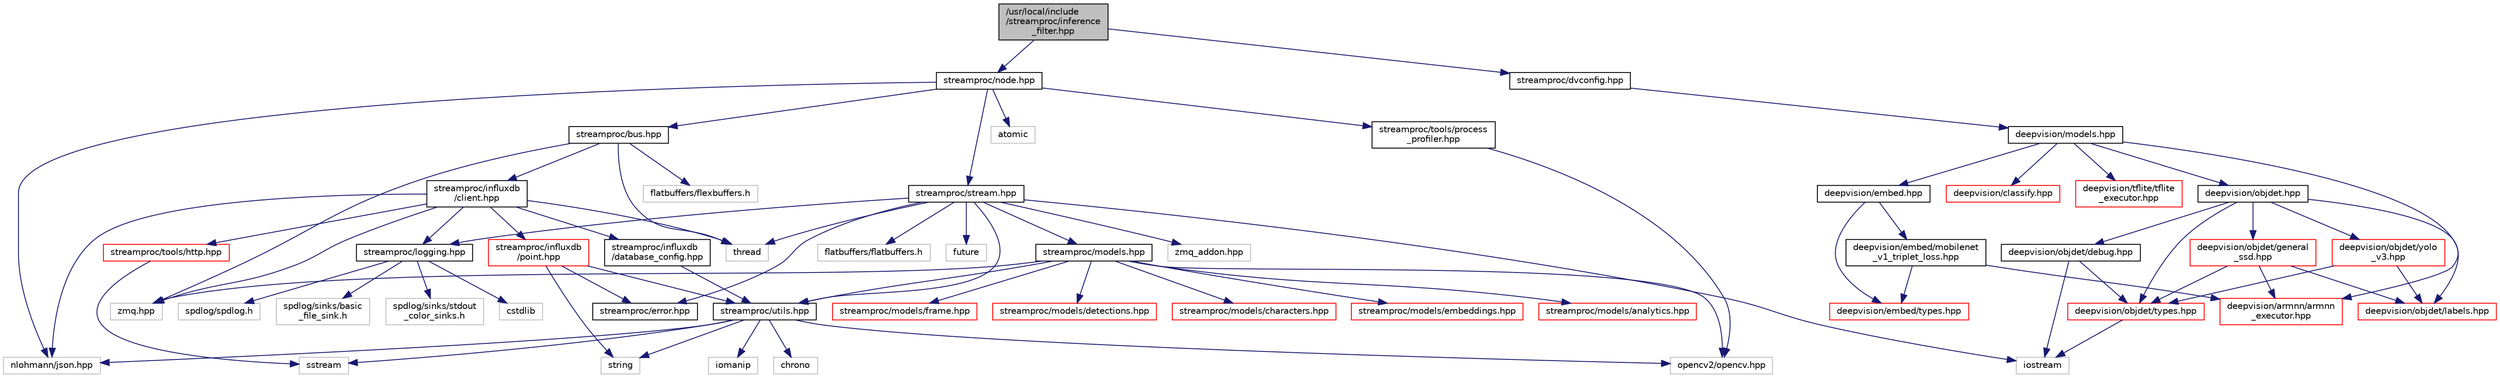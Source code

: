 digraph "/usr/local/include/streamproc/inference_filter.hpp"
{
  edge [fontname="Helvetica",fontsize="10",labelfontname="Helvetica",labelfontsize="10"];
  node [fontname="Helvetica",fontsize="10",shape=record];
  Node0 [label="/usr/local/include\l/streamproc/inference\l_filter.hpp",height=0.2,width=0.4,color="black", fillcolor="grey75", style="filled", fontcolor="black"];
  Node0 -> Node1 [color="midnightblue",fontsize="10",style="solid",fontname="Helvetica"];
  Node1 [label="streamproc/node.hpp",height=0.2,width=0.4,color="black", fillcolor="white", style="filled",URL="$d3/d09/node_8hpp.html"];
  Node1 -> Node2 [color="midnightblue",fontsize="10",style="solid",fontname="Helvetica"];
  Node2 [label="atomic",height=0.2,width=0.4,color="grey75", fillcolor="white", style="filled"];
  Node1 -> Node3 [color="midnightblue",fontsize="10",style="solid",fontname="Helvetica"];
  Node3 [label="nlohmann/json.hpp",height=0.2,width=0.4,color="grey75", fillcolor="white", style="filled"];
  Node1 -> Node4 [color="midnightblue",fontsize="10",style="solid",fontname="Helvetica"];
  Node4 [label="streamproc/bus.hpp",height=0.2,width=0.4,color="black", fillcolor="white", style="filled",URL="$d3/ddc/bus_8hpp.html"];
  Node4 -> Node5 [color="midnightblue",fontsize="10",style="solid",fontname="Helvetica"];
  Node5 [label="thread",height=0.2,width=0.4,color="grey75", fillcolor="white", style="filled"];
  Node4 -> Node6 [color="midnightblue",fontsize="10",style="solid",fontname="Helvetica"];
  Node6 [label="zmq.hpp",height=0.2,width=0.4,color="grey75", fillcolor="white", style="filled"];
  Node4 -> Node7 [color="midnightblue",fontsize="10",style="solid",fontname="Helvetica"];
  Node7 [label="flatbuffers/flexbuffers.h",height=0.2,width=0.4,color="grey75", fillcolor="white", style="filled"];
  Node4 -> Node8 [color="midnightblue",fontsize="10",style="solid",fontname="Helvetica"];
  Node8 [label="streamproc/influxdb\l/client.hpp",height=0.2,width=0.4,color="black", fillcolor="white", style="filled",URL="$d2/dfe/client_8hpp.html"];
  Node8 -> Node5 [color="midnightblue",fontsize="10",style="solid",fontname="Helvetica"];
  Node8 -> Node6 [color="midnightblue",fontsize="10",style="solid",fontname="Helvetica"];
  Node8 -> Node3 [color="midnightblue",fontsize="10",style="solid",fontname="Helvetica"];
  Node8 -> Node9 [color="midnightblue",fontsize="10",style="solid",fontname="Helvetica"];
  Node9 [label="streamproc/influxdb\l/database_config.hpp",height=0.2,width=0.4,color="black", fillcolor="white", style="filled",URL="$d9/d55/database__config_8hpp.html"];
  Node9 -> Node10 [color="midnightblue",fontsize="10",style="solid",fontname="Helvetica"];
  Node10 [label="streamproc/utils.hpp",height=0.2,width=0.4,color="black", fillcolor="white", style="filled",URL="$d8/d5b/streamproc_2utils_8hpp.html"];
  Node10 -> Node11 [color="midnightblue",fontsize="10",style="solid",fontname="Helvetica"];
  Node11 [label="string",height=0.2,width=0.4,color="grey75", fillcolor="white", style="filled"];
  Node10 -> Node12 [color="midnightblue",fontsize="10",style="solid",fontname="Helvetica"];
  Node12 [label="chrono",height=0.2,width=0.4,color="grey75", fillcolor="white", style="filled"];
  Node10 -> Node13 [color="midnightblue",fontsize="10",style="solid",fontname="Helvetica"];
  Node13 [label="sstream",height=0.2,width=0.4,color="grey75", fillcolor="white", style="filled"];
  Node10 -> Node14 [color="midnightblue",fontsize="10",style="solid",fontname="Helvetica"];
  Node14 [label="iomanip",height=0.2,width=0.4,color="grey75", fillcolor="white", style="filled"];
  Node10 -> Node3 [color="midnightblue",fontsize="10",style="solid",fontname="Helvetica"];
  Node10 -> Node15 [color="midnightblue",fontsize="10",style="solid",fontname="Helvetica"];
  Node15 [label="opencv2/opencv.hpp",height=0.2,width=0.4,color="grey75", fillcolor="white", style="filled"];
  Node8 -> Node16 [color="midnightblue",fontsize="10",style="solid",fontname="Helvetica"];
  Node16 [label="streamproc/influxdb\l/point.hpp",height=0.2,width=0.4,color="red", fillcolor="white", style="filled",URL="$d0/de4/point_8hpp.html"];
  Node16 -> Node11 [color="midnightblue",fontsize="10",style="solid",fontname="Helvetica"];
  Node16 -> Node18 [color="midnightblue",fontsize="10",style="solid",fontname="Helvetica"];
  Node18 [label="streamproc/error.hpp",height=0.2,width=0.4,color="black", fillcolor="white", style="filled",URL="$da/d32/streamproc_2error_8hpp.html"];
  Node16 -> Node10 [color="midnightblue",fontsize="10",style="solid",fontname="Helvetica"];
  Node8 -> Node19 [color="midnightblue",fontsize="10",style="solid",fontname="Helvetica"];
  Node19 [label="streamproc/tools/http.hpp",height=0.2,width=0.4,color="red", fillcolor="white", style="filled",URL="$d4/d51/http_8hpp.html"];
  Node19 -> Node13 [color="midnightblue",fontsize="10",style="solid",fontname="Helvetica"];
  Node8 -> Node28 [color="midnightblue",fontsize="10",style="solid",fontname="Helvetica"];
  Node28 [label="streamproc/logging.hpp",height=0.2,width=0.4,color="black", fillcolor="white", style="filled",URL="$db/d24/streamproc_2logging_8hpp.html"];
  Node28 -> Node29 [color="midnightblue",fontsize="10",style="solid",fontname="Helvetica"];
  Node29 [label="cstdlib",height=0.2,width=0.4,color="grey75", fillcolor="white", style="filled"];
  Node28 -> Node30 [color="midnightblue",fontsize="10",style="solid",fontname="Helvetica"];
  Node30 [label="spdlog/spdlog.h",height=0.2,width=0.4,color="grey75", fillcolor="white", style="filled"];
  Node28 -> Node31 [color="midnightblue",fontsize="10",style="solid",fontname="Helvetica"];
  Node31 [label="spdlog/sinks/basic\l_file_sink.h",height=0.2,width=0.4,color="grey75", fillcolor="white", style="filled"];
  Node28 -> Node32 [color="midnightblue",fontsize="10",style="solid",fontname="Helvetica"];
  Node32 [label="spdlog/sinks/stdout\l_color_sinks.h",height=0.2,width=0.4,color="grey75", fillcolor="white", style="filled"];
  Node1 -> Node33 [color="midnightblue",fontsize="10",style="solid",fontname="Helvetica"];
  Node33 [label="streamproc/stream.hpp",height=0.2,width=0.4,color="black", fillcolor="white", style="filled",URL="$d9/d0f/stream_8hpp.html"];
  Node33 -> Node5 [color="midnightblue",fontsize="10",style="solid",fontname="Helvetica"];
  Node33 -> Node34 [color="midnightblue",fontsize="10",style="solid",fontname="Helvetica"];
  Node34 [label="zmq_addon.hpp",height=0.2,width=0.4,color="grey75", fillcolor="white", style="filled"];
  Node33 -> Node35 [color="midnightblue",fontsize="10",style="solid",fontname="Helvetica"];
  Node35 [label="flatbuffers/flatbuffers.h",height=0.2,width=0.4,color="grey75", fillcolor="white", style="filled"];
  Node33 -> Node36 [color="midnightblue",fontsize="10",style="solid",fontname="Helvetica"];
  Node36 [label="future",height=0.2,width=0.4,color="grey75", fillcolor="white", style="filled"];
  Node33 -> Node37 [color="midnightblue",fontsize="10",style="solid",fontname="Helvetica"];
  Node37 [label="iostream",height=0.2,width=0.4,color="grey75", fillcolor="white", style="filled"];
  Node33 -> Node18 [color="midnightblue",fontsize="10",style="solid",fontname="Helvetica"];
  Node33 -> Node38 [color="midnightblue",fontsize="10",style="solid",fontname="Helvetica"];
  Node38 [label="streamproc/models.hpp",height=0.2,width=0.4,color="black", fillcolor="white", style="filled",URL="$dc/d6b/streamproc_2models_8hpp.html"];
  Node38 -> Node6 [color="midnightblue",fontsize="10",style="solid",fontname="Helvetica"];
  Node38 -> Node15 [color="midnightblue",fontsize="10",style="solid",fontname="Helvetica"];
  Node38 -> Node10 [color="midnightblue",fontsize="10",style="solid",fontname="Helvetica"];
  Node38 -> Node39 [color="midnightblue",fontsize="10",style="solid",fontname="Helvetica"];
  Node39 [label="streamproc/models/frame.hpp",height=0.2,width=0.4,color="red", fillcolor="white", style="filled",URL="$d1/d3c/frame_8hpp.html"];
  Node38 -> Node41 [color="midnightblue",fontsize="10",style="solid",fontname="Helvetica"];
  Node41 [label="streamproc/models/detections.hpp",height=0.2,width=0.4,color="red", fillcolor="white", style="filled",URL="$d6/da0/detections_8hpp.html"];
  Node38 -> Node43 [color="midnightblue",fontsize="10",style="solid",fontname="Helvetica"];
  Node43 [label="streamproc/models/characters.hpp",height=0.2,width=0.4,color="red", fillcolor="white", style="filled",URL="$d3/df3/characters_8hpp.html"];
  Node38 -> Node45 [color="midnightblue",fontsize="10",style="solid",fontname="Helvetica"];
  Node45 [label="streamproc/models/embeddings.hpp",height=0.2,width=0.4,color="red", fillcolor="white", style="filled",URL="$da/d4c/embeddings_8hpp.html"];
  Node38 -> Node47 [color="midnightblue",fontsize="10",style="solid",fontname="Helvetica"];
  Node47 [label="streamproc/models/analytics.hpp",height=0.2,width=0.4,color="red", fillcolor="white", style="filled",URL="$d9/d90/analytics_8hpp.html"];
  Node33 -> Node28 [color="midnightblue",fontsize="10",style="solid",fontname="Helvetica"];
  Node33 -> Node10 [color="midnightblue",fontsize="10",style="solid",fontname="Helvetica"];
  Node1 -> Node49 [color="midnightblue",fontsize="10",style="solid",fontname="Helvetica"];
  Node49 [label="streamproc/tools/process\l_profiler.hpp",height=0.2,width=0.4,color="black", fillcolor="white", style="filled",URL="$d7/df5/process__profiler_8hpp.html"];
  Node49 -> Node15 [color="midnightblue",fontsize="10",style="solid",fontname="Helvetica"];
  Node0 -> Node50 [color="midnightblue",fontsize="10",style="solid",fontname="Helvetica"];
  Node50 [label="streamproc/dvconfig.hpp",height=0.2,width=0.4,color="black", fillcolor="white", style="filled",URL="$d8/df4/dvconfig_8hpp.html"];
  Node50 -> Node51 [color="midnightblue",fontsize="10",style="solid",fontname="Helvetica"];
  Node51 [label="deepvision/models.hpp",height=0.2,width=0.4,color="black", fillcolor="white", style="filled",URL="$dd/d24/deepvision_2models_8hpp.html"];
  Node51 -> Node52 [color="midnightblue",fontsize="10",style="solid",fontname="Helvetica"];
  Node52 [label="deepvision/embed.hpp",height=0.2,width=0.4,color="black", fillcolor="white", style="filled",URL="$d7/db7/embed_8hpp.html"];
  Node52 -> Node53 [color="midnightblue",fontsize="10",style="solid",fontname="Helvetica"];
  Node53 [label="deepvision/embed/mobilenet\l_v1_triplet_loss.hpp",height=0.2,width=0.4,color="black", fillcolor="white", style="filled",URL="$d5/d3d/mobilenet__v1__triplet__loss_8hpp.html"];
  Node53 -> Node54 [color="midnightblue",fontsize="10",style="solid",fontname="Helvetica"];
  Node54 [label="deepvision/armnn/armnn\l_executor.hpp",height=0.2,width=0.4,color="red", fillcolor="white", style="filled",URL="$d3/dd7/armnn__executor_8hpp.html"];
  Node53 -> Node72 [color="midnightblue",fontsize="10",style="solid",fontname="Helvetica"];
  Node72 [label="deepvision/embed/types.hpp",height=0.2,width=0.4,color="red", fillcolor="white", style="filled",URL="$d1/d87/deepvision_2embed_2types_8hpp.html"];
  Node52 -> Node72 [color="midnightblue",fontsize="10",style="solid",fontname="Helvetica"];
  Node51 -> Node74 [color="midnightblue",fontsize="10",style="solid",fontname="Helvetica"];
  Node74 [label="deepvision/objdet.hpp",height=0.2,width=0.4,color="black", fillcolor="white", style="filled",URL="$da/d81/objdet_8hpp.html"];
  Node74 -> Node75 [color="midnightblue",fontsize="10",style="solid",fontname="Helvetica"];
  Node75 [label="deepvision/objdet/general\l_ssd.hpp",height=0.2,width=0.4,color="red", fillcolor="white", style="filled",URL="$de/da8/general__ssd_8hpp.html"];
  Node75 -> Node54 [color="midnightblue",fontsize="10",style="solid",fontname="Helvetica"];
  Node75 -> Node78 [color="midnightblue",fontsize="10",style="solid",fontname="Helvetica"];
  Node78 [label="deepvision/objdet/labels.hpp",height=0.2,width=0.4,color="red", fillcolor="white", style="filled",URL="$d1/d0e/labels_8hpp.html"];
  Node75 -> Node79 [color="midnightblue",fontsize="10",style="solid",fontname="Helvetica"];
  Node79 [label="deepvision/objdet/types.hpp",height=0.2,width=0.4,color="red", fillcolor="white", style="filled",URL="$d5/daf/deepvision_2objdet_2types_8hpp.html"];
  Node79 -> Node37 [color="midnightblue",fontsize="10",style="solid",fontname="Helvetica"];
  Node74 -> Node80 [color="midnightblue",fontsize="10",style="solid",fontname="Helvetica"];
  Node80 [label="deepvision/objdet/yolo\l_v3.hpp",height=0.2,width=0.4,color="red", fillcolor="white", style="filled",URL="$da/df9/yolo__v3_8hpp.html"];
  Node80 -> Node78 [color="midnightblue",fontsize="10",style="solid",fontname="Helvetica"];
  Node80 -> Node79 [color="midnightblue",fontsize="10",style="solid",fontname="Helvetica"];
  Node74 -> Node81 [color="midnightblue",fontsize="10",style="solid",fontname="Helvetica"];
  Node81 [label="deepvision/objdet/debug.hpp",height=0.2,width=0.4,color="black", fillcolor="white", style="filled",URL="$d2/d56/deepvision_2objdet_2debug_8hpp.html"];
  Node81 -> Node79 [color="midnightblue",fontsize="10",style="solid",fontname="Helvetica"];
  Node81 -> Node37 [color="midnightblue",fontsize="10",style="solid",fontname="Helvetica"];
  Node74 -> Node78 [color="midnightblue",fontsize="10",style="solid",fontname="Helvetica"];
  Node74 -> Node79 [color="midnightblue",fontsize="10",style="solid",fontname="Helvetica"];
  Node51 -> Node82 [color="midnightblue",fontsize="10",style="solid",fontname="Helvetica"];
  Node82 [label="deepvision/classify.hpp",height=0.2,width=0.4,color="red", fillcolor="white", style="filled",URL="$df/d75/classify_8hpp.html"];
  Node51 -> Node54 [color="midnightblue",fontsize="10",style="solid",fontname="Helvetica"];
  Node51 -> Node87 [color="midnightblue",fontsize="10",style="solid",fontname="Helvetica"];
  Node87 [label="deepvision/tflite/tflite\l_executor.hpp",height=0.2,width=0.4,color="red", fillcolor="white", style="filled",URL="$db/d9a/tflite__executor_8hpp.html"];
}
